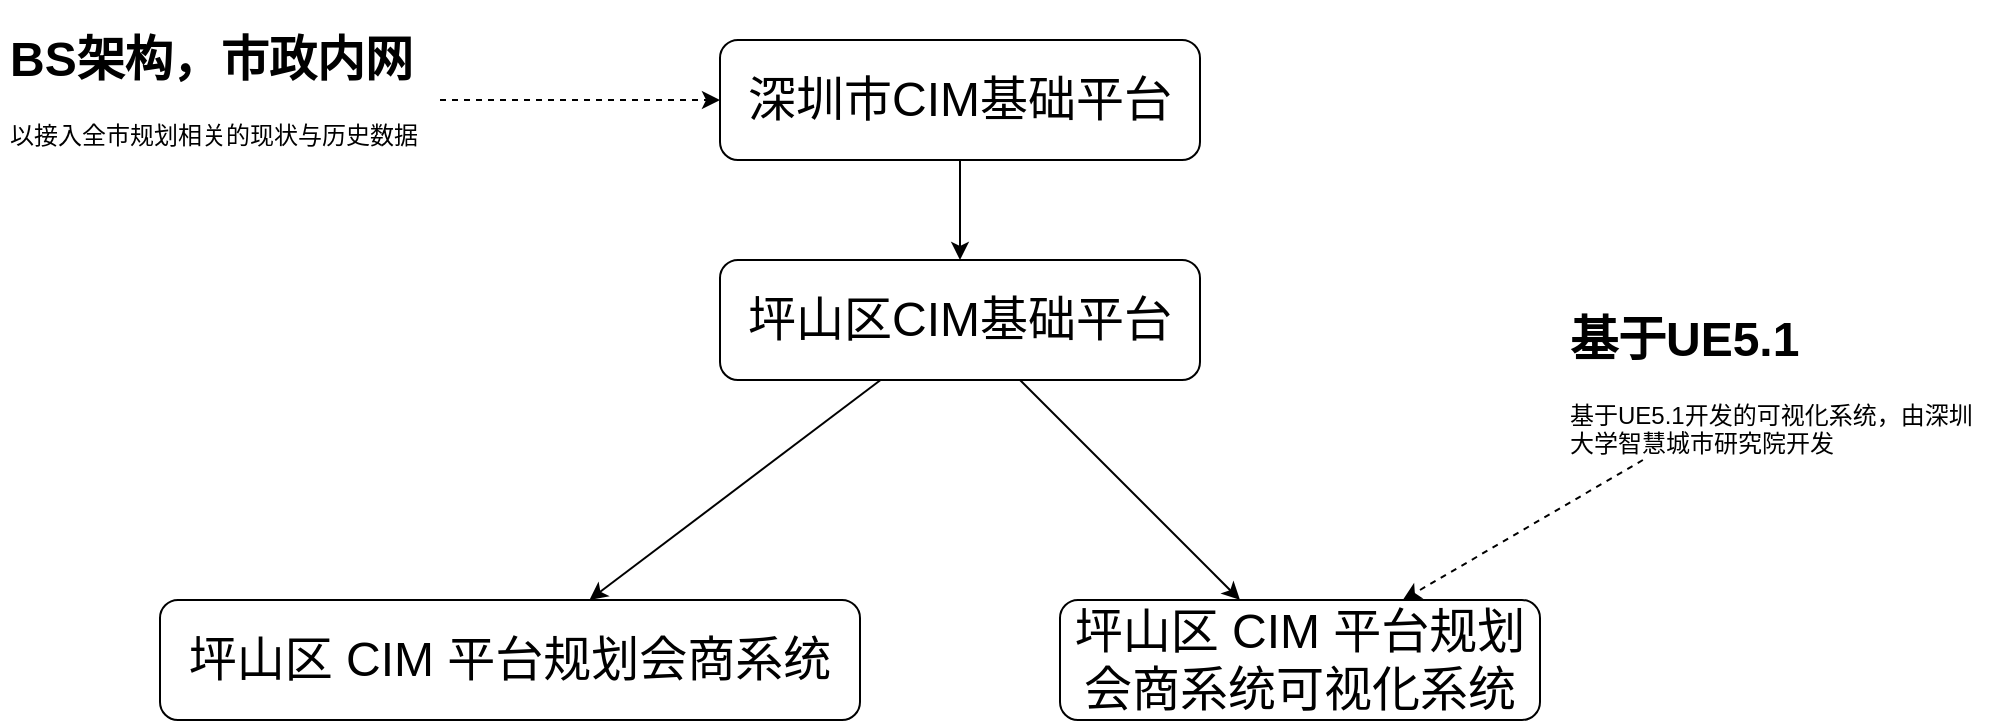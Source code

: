 <mxfile version="22.1.17" type="github">
  <diagram name="第 1 页" id="zkXlzNXMupYskvnwvL7l">
    <mxGraphModel dx="1434" dy="774" grid="1" gridSize="10" guides="1" tooltips="1" connect="1" arrows="1" fold="1" page="1" pageScale="1" pageWidth="1169" pageHeight="827" math="0" shadow="0">
      <root>
        <mxCell id="0" />
        <mxCell id="1" parent="0" />
        <mxCell id="PJvlCIirkV0077DgXP1W-6" style="edgeStyle=orthogonalEdgeStyle;rounded=0;orthogonalLoop=1;jettySize=auto;html=1;" edge="1" parent="1" source="PJvlCIirkV0077DgXP1W-1" target="PJvlCIirkV0077DgXP1W-5">
          <mxGeometry relative="1" as="geometry" />
        </mxCell>
        <mxCell id="PJvlCIirkV0077DgXP1W-1" value="&lt;font style=&quot;font-size: 24px;&quot;&gt;深圳市CIM基础平台&lt;/font&gt;" style="rounded=1;whiteSpace=wrap;html=1;" vertex="1" parent="1">
          <mxGeometry x="440" y="160" width="240" height="60" as="geometry" />
        </mxCell>
        <mxCell id="PJvlCIirkV0077DgXP1W-2" value="&lt;font style=&quot;font-size: 24px;&quot;&gt;坪山区 CIM 平台规划会商系统&lt;/font&gt;" style="rounded=1;whiteSpace=wrap;html=1;" vertex="1" parent="1">
          <mxGeometry x="160" y="440" width="350" height="60" as="geometry" />
        </mxCell>
        <mxCell id="PJvlCIirkV0077DgXP1W-4" style="rounded=0;orthogonalLoop=1;jettySize=auto;html=1;dashed=1;" edge="1" parent="1" source="PJvlCIirkV0077DgXP1W-3" target="PJvlCIirkV0077DgXP1W-1">
          <mxGeometry relative="1" as="geometry" />
        </mxCell>
        <mxCell id="PJvlCIirkV0077DgXP1W-3" value="&lt;h1&gt;BS架构，市政内网&lt;br&gt;&lt;/h1&gt;&lt;p&gt;以接入全市规划相关的现状与历史数据&lt;br&gt;&lt;/p&gt;" style="text;html=1;strokeColor=none;fillColor=none;spacing=5;spacingTop=-20;whiteSpace=wrap;overflow=hidden;rounded=0;" vertex="1" parent="1">
          <mxGeometry x="80" y="150" width="220" height="80" as="geometry" />
        </mxCell>
        <mxCell id="PJvlCIirkV0077DgXP1W-7" style="rounded=0;orthogonalLoop=1;jettySize=auto;html=1;" edge="1" parent="1" source="PJvlCIirkV0077DgXP1W-5" target="PJvlCIirkV0077DgXP1W-2">
          <mxGeometry relative="1" as="geometry" />
        </mxCell>
        <mxCell id="PJvlCIirkV0077DgXP1W-9" style="rounded=0;orthogonalLoop=1;jettySize=auto;html=1;" edge="1" parent="1" source="PJvlCIirkV0077DgXP1W-5" target="PJvlCIirkV0077DgXP1W-8">
          <mxGeometry relative="1" as="geometry" />
        </mxCell>
        <mxCell id="PJvlCIirkV0077DgXP1W-5" value="&lt;font style=&quot;font-size: 24px;&quot;&gt;坪山区CIM基础平台&lt;/font&gt;" style="rounded=1;whiteSpace=wrap;html=1;" vertex="1" parent="1">
          <mxGeometry x="440" y="270" width="240" height="60" as="geometry" />
        </mxCell>
        <mxCell id="PJvlCIirkV0077DgXP1W-8" value="&lt;font style=&quot;font-size: 24px;&quot;&gt;坪山区 CIM 平台规划会商系统可视化系统&lt;/font&gt;" style="rounded=1;whiteSpace=wrap;html=1;" vertex="1" parent="1">
          <mxGeometry x="610" y="440" width="240" height="60" as="geometry" />
        </mxCell>
        <mxCell id="PJvlCIirkV0077DgXP1W-12" style="rounded=0;orthogonalLoop=1;jettySize=auto;html=1;dashed=1;" edge="1" parent="1" source="PJvlCIirkV0077DgXP1W-11" target="PJvlCIirkV0077DgXP1W-8">
          <mxGeometry relative="1" as="geometry" />
        </mxCell>
        <mxCell id="PJvlCIirkV0077DgXP1W-11" value="&lt;h1&gt;基于UE5.1&lt;br&gt;&lt;/h1&gt;&lt;p&gt;基于UE5.1开发的可视化系统，由深圳大学智慧城市研究院开发&lt;br&gt;&lt;/p&gt;" style="text;html=1;strokeColor=none;fillColor=none;spacing=5;spacingTop=-20;whiteSpace=wrap;overflow=hidden;rounded=0;" vertex="1" parent="1">
          <mxGeometry x="860" y="290" width="220" height="80" as="geometry" />
        </mxCell>
      </root>
    </mxGraphModel>
  </diagram>
</mxfile>
